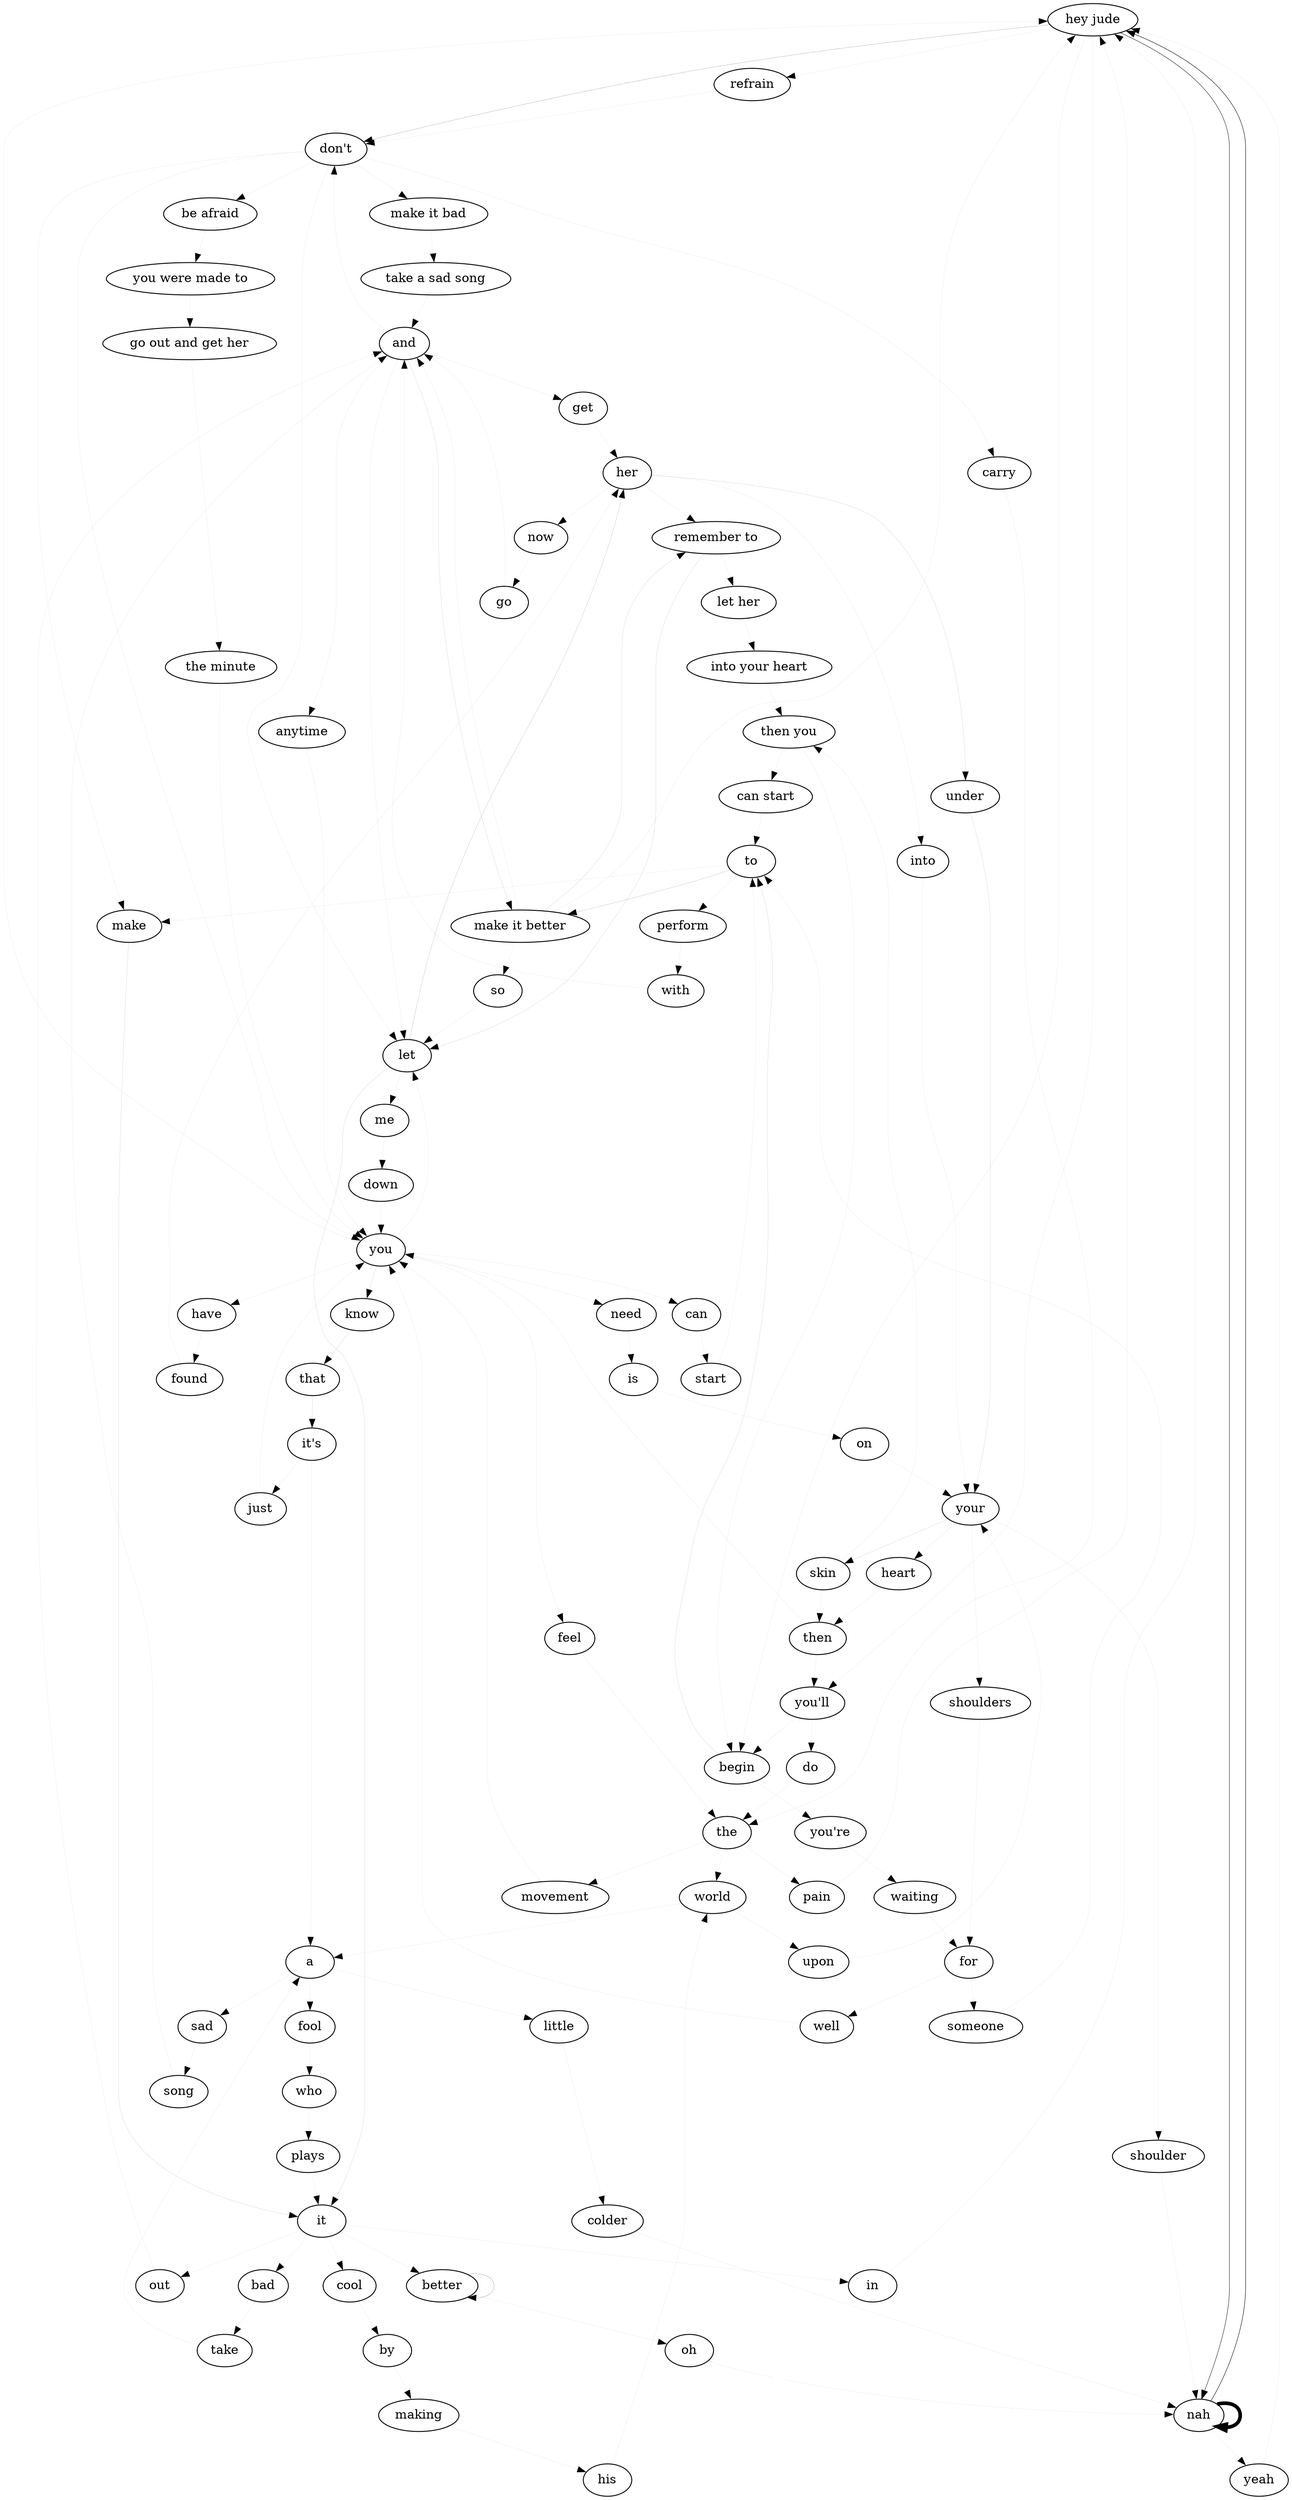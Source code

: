 digraph G {
    "hey jude"->"don't"[weight=1;penwidth=0.1111111111111111]
    "don't"->"make it bad"[weight=1;penwidth=0.027777777777777776]
    "make it bad"->"take a sad song"[weight=1;penwidth=0.027777777777777776]
    "take a sad song"->"and"[weight=1;penwidth=0.027777777777777776]
    "and"->"make it better"[weight=1;penwidth=0.05555555555555555]
    "make it better"->"remember to"[weight=1;penwidth=0.05555555555555555]
    "remember to"->"let her"[weight=1;penwidth=0.027777777777777776]
    "let her"->"into your heart"[weight=1;penwidth=0.027777777777777776]
    "into your heart"->"then you"[weight=1;penwidth=0.027777777777777776]
    "then you"->"can start"[weight=1;penwidth=0.027777777777777776]
    "can start"->"to"[weight=1;penwidth=0.027777777777777776]
    "to"->"make it better"[weight=1;penwidth=0.08333333333333333]
    "make it better"->"hey jude"[weight=1;penwidth=0.027777777777777776]
    "don't"->"be afraid"[weight=1;penwidth=0.027777777777777776]
    "be afraid"->"you were made to"[weight=1;penwidth=0.027777777777777776]
    "you were made to"->"go out and get her"[weight=1;penwidth=0.027777777777777776]
    "go out and get her"->"the minute"[weight=1;penwidth=0.027777777777777776]
    "the minute"->"you"[weight=1;penwidth=0.027777777777777776]
    "you"->"let"[weight=1;penwidth=0.027777777777777776]
    "let"->"her"[weight=1;penwidth=0.08333333333333333]
    "her"->"under"[weight=1;penwidth=0.05555555555555555]
    "under"->"your"[weight=1;penwidth=0.05555555555555555]
    "your"->"skin"[weight=1;penwidth=0.05555555555555555]
    "skin"->"then you"[weight=1;penwidth=0.027777777777777776]
    "then you"->"begin"[weight=1;penwidth=0.027777777777777776]
    "begin"->"to"[weight=1;penwidth=0.05555555555555555]
    "make it better"->"and"[weight=1;penwidth=0.027777777777777776]
    "and"->"anytime"[weight=1;penwidth=0.027777777777777776]
    "anytime"->"you"[weight=1;penwidth=0.027777777777777776]
    "you"->"feel"[weight=1;penwidth=0.027777777777777776]
    "feel"->"the"[weight=1;penwidth=0.027777777777777776]
    "the"->"pain"[weight=1;penwidth=0.027777777777777776]
    "pain"->"hey jude"[weight=1;penwidth=0.027777777777777776]
    "hey jude"->"refrain"[weight=1;penwidth=0.027777777777777776]
    "refrain"->"don't"[weight=1;penwidth=0.027777777777777776]
    "don't"->"carry"[weight=1;penwidth=0.027777777777777776]
    "carry"->"the"[weight=1;penwidth=0.027777777777777776]
    "the"->"world"[weight=1;penwidth=0.027777777777777776]
    "world"->"upon"[weight=1;penwidth=0.027777777777777776]
    "upon"->"your"[weight=1;penwidth=0.027777777777777776]
    "your"->"shoulders"[weight=1;penwidth=0.027777777777777776]
    "shoulders"->"for"[weight=1;penwidth=0.027777777777777776]
    "for"->"well"[weight=1;penwidth=0.027777777777777776]
    "well"->"you"[weight=1;penwidth=0.027777777777777776]
    "you"->"know"[weight=1;penwidth=0.05555555555555555]
    "know"->"that"[weight=1;penwidth=0.05555555555555555]
    "that"->"it's"[weight=1;penwidth=0.05555555555555555]
    "it's"->"a"[weight=1;penwidth=0.027777777777777776]
    "a"->"fool"[weight=1;penwidth=0.027777777777777776]
    "fool"->"who"[weight=1;penwidth=0.027777777777777776]
    "who"->"plays"[weight=1;penwidth=0.027777777777777776]
    "plays"->"it"[weight=1;penwidth=0.027777777777777776]
    "it"->"cool"[weight=1;penwidth=0.027777777777777776]
    "cool"->"by"[weight=1;penwidth=0.027777777777777776]
    "by"->"making"[weight=1;penwidth=0.027777777777777776]
    "making"->"his"[weight=1;penwidth=0.027777777777777776]
    "his"->"world"[weight=1;penwidth=0.027777777777777776]
    "world"->"a"[weight=1;penwidth=0.027777777777777776]
    "a"->"little"[weight=1;penwidth=0.027777777777777776]
    "little"->"colder"[weight=1;penwidth=0.027777777777777776]
    "colder"->"nah"[weight=1;penwidth=0.027777777777777776]
    "nah"->"nah"[weight=5;penwidth=4.0]
    "nah"->"hey jude"[weight=1;penwidth=0.4722222222222222]
    "don't"->"let"[weight=1;penwidth=0.027777777777777776]
    "let"->"me"[weight=1;penwidth=0.027777777777777776]
    "me"->"down"[weight=1;penwidth=0.027777777777777776]
    "down"->"you"[weight=1;penwidth=0.027777777777777776]
    "you"->"have"[weight=1;penwidth=0.027777777777777776]
    "have"->"found"[weight=1;penwidth=0.027777777777777776]
    "found"->"her"[weight=1;penwidth=0.027777777777777776]
    "her"->"now"[weight=1;penwidth=0.027777777777777776]
    "now"->"go"[weight=1;penwidth=0.027777777777777776]
    "go"->"and"[weight=1;penwidth=0.027777777777777776]
    "and"->"get"[weight=1;penwidth=0.027777777777777776]
    "get"->"her"[weight=1;penwidth=0.027777777777777776]
    "her"->"remember to"[weight=1;penwidth=0.027777777777777776]
    "remember to"->"let"[weight=1;penwidth=0.05555555555555555]
    "her"->"into"[weight=1;penwidth=0.027777777777777776]
    "into"->"your"[weight=1;penwidth=0.027777777777777776]
    "your"->"heart"[weight=1;penwidth=0.027777777777777776]
    "heart"->"then"[weight=1;penwidth=0.027777777777777776]
    "then"->"you"[weight=1;penwidth=0.027777777777777776]
    "you"->"can"[weight=1;penwidth=0.027777777777777776]
    "can"->"start"[weight=1;penwidth=0.027777777777777776]
    "start"->"to"[weight=1;penwidth=0.027777777777777776]
    "make it better"->"so"[weight=1;penwidth=0.027777777777777776]
    "so"->"let"[weight=1;penwidth=0.027777777777777776]
    "let"->"it"[weight=1;penwidth=0.05555555555555555]
    "it"->"out"[weight=1;penwidth=0.027777777777777776]
    "out"->"and"[weight=1;penwidth=0.027777777777777776]
    "and"->"let"[weight=1;penwidth=0.027777777777777776]
    "it"->"in"[weight=1;penwidth=0.027777777777777776]
    "in"->"hey jude"[weight=1;penwidth=0.027777777777777776]
    "hey jude"->"begin"[weight=1;penwidth=0.027777777777777776]
    "begin"->"you're"[weight=1;penwidth=0.027777777777777776]
    "you're"->"waiting"[weight=1;penwidth=0.027777777777777776]
    "waiting"->"for"[weight=1;penwidth=0.027777777777777776]
    "for"->"someone"[weight=1;penwidth=0.027777777777777776]
    "someone"->"to"[weight=1;penwidth=0.027777777777777776]
    "to"->"perform"[weight=1;penwidth=0.027777777777777776]
    "perform"->"with"[weight=1;penwidth=0.027777777777777776]
    "with"->"and"[weight=1;penwidth=0.027777777777777776]
    "and"->"don't"[weight=1;penwidth=0.027777777777777776]
    "don't"->"you"[weight=1;penwidth=0.027777777777777776]
    "it's"->"just"[weight=1;penwidth=0.027777777777777776]
    "just"->"you"[weight=1;penwidth=0.027777777777777776]
    "you"->"hey jude"[weight=1;penwidth=0.027777777777777776]
    "hey jude"->"you'll"[weight=1;penwidth=0.027777777777777776]
    "you'll"->"do"[weight=1;penwidth=0.027777777777777776]
    "do"->"the"[weight=1;penwidth=0.027777777777777776]
    "the"->"movement"[weight=1;penwidth=0.027777777777777776]
    "movement"->"you"[weight=1;penwidth=0.027777777777777776]
    "you"->"need"[weight=1;penwidth=0.027777777777777776]
    "need"->"is"[weight=1;penwidth=0.027777777777777776]
    "is"->"on"[weight=1;penwidth=0.027777777777777776]
    "on"->"your"[weight=1;penwidth=0.027777777777777776]
    "your"->"shoulder"[weight=1;penwidth=0.027777777777777776]
    "shoulder"->"nah"[weight=1;penwidth=0.027777777777777776]
    "nah"->"yeah"[weight=1;penwidth=0.027777777777777776]
    "yeah"->"hey jude"[weight=1;penwidth=0.027777777777777776]
    "don't"->"make"[weight=1;penwidth=0.027777777777777776]
    "make"->"it"[weight=1;penwidth=0.05555555555555555]
    "it"->"bad"[weight=1;penwidth=0.027777777777777776]
    "bad"->"take"[weight=1;penwidth=0.027777777777777776]
    "take"->"a"[weight=1;penwidth=0.027777777777777776]
    "a"->"sad"[weight=1;penwidth=0.027777777777777776]
    "sad"->"song"[weight=1;penwidth=0.027777777777777776]
    "song"->"and"[weight=1;penwidth=0.027777777777777776]
    "skin"->"then"[weight=1;penwidth=0.027777777777777776]
    "then"->"you'll"[weight=1;penwidth=0.027777777777777776]
    "you'll"->"begin"[weight=1;penwidth=0.027777777777777776]
    "to"->"make"[weight=1;penwidth=0.027777777777777776]
    "it"->"better"[weight=1;penwidth=0.027777777777777776]
    "better"->"better"[weight=1;penwidth=0.1388888888888889]
    "better"->"oh"[weight=1;penwidth=0.027777777777777776]
    "oh"->"nah"[weight=1;penwidth=0.027777777777777776]
    "hey jude"->"nah"[weight=1;penwidth=0.4166666666666667]
}
